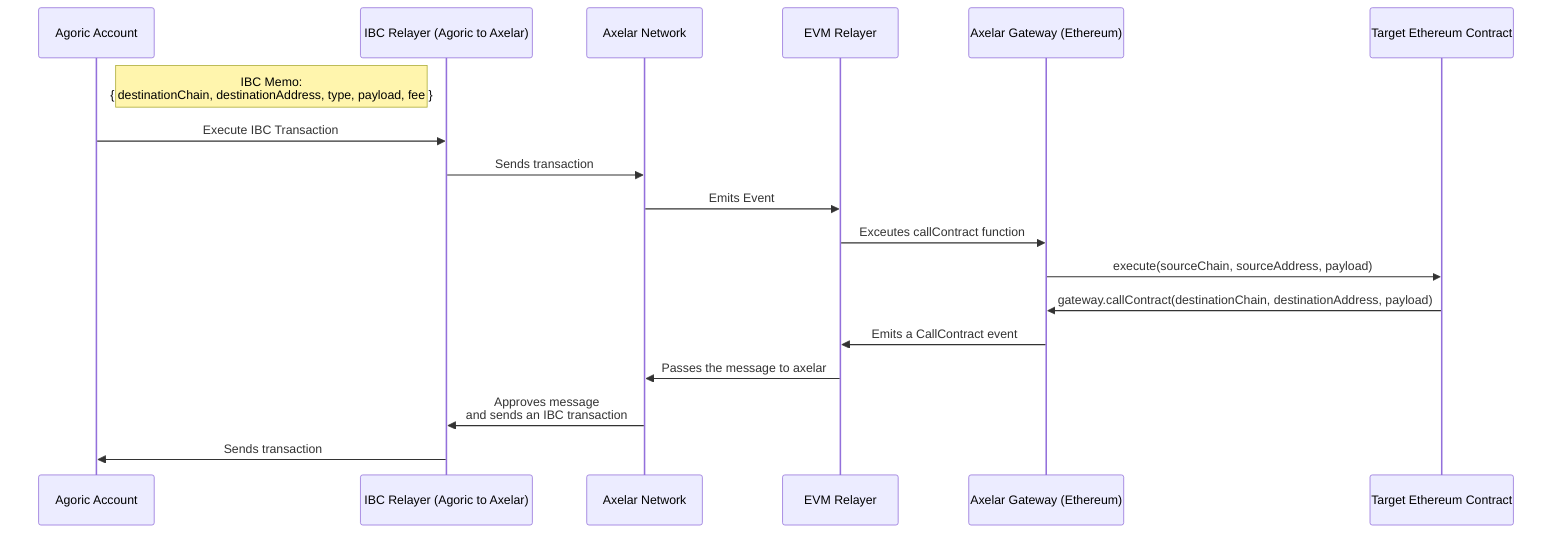 sequenceDiagram
    participant AgoricUser as Agoric Account
    participant IBCRelayer as IBC Relayer (Agoric to Axelar)
    participant Axelar as Axelar Network
    participant EvmRelayer as EVM Relayer
    participant AxelarGatewayEth as Axelar Gateway (Ethereum)
    participant TargetContract as Target Ethereum Contract

    note left of IBCRelayer: IBC Memo:<br>{ destinationChain, destinationAddress, type, payload, fee }

    %% Flow starts
    AgoricUser->>IBCRelayer: Execute IBC Transaction
    IBCRelayer->>Axelar: Sends transaction
    Axelar->>EvmRelayer: Emits Event
    EvmRelayer->>AxelarGatewayEth: Exceutes callContract function
    AxelarGatewayEth->>TargetContract: execute(sourceChain, sourceAddress, payload)

    TargetContract->>AxelarGatewayEth: gateway.callContract(destinationChain, destinationAddress, payload)
    AxelarGatewayEth->>EvmRelayer: Emits a CallContract event
    EvmRelayer->>Axelar: Passes the message to axelar
    Axelar->>IBCRelayer: Approves message <br>and sends an IBC transaction
    IBCRelayer->>AgoricUser: Sends transaction